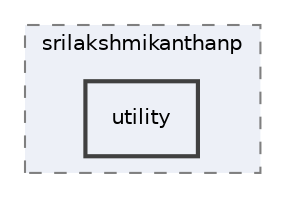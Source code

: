digraph "D:/source/srilakshmikanthanp/libfiglet/src/srilakshmikanthanp/utility"
{
 // LATEX_PDF_SIZE
  edge [fontname="Helvetica",fontsize="10",labelfontname="Helvetica",labelfontsize="10"];
  node [fontname="Helvetica",fontsize="10",shape=record];
  compound=true
  subgraph clusterdir_93f0c05ce9d266791f30f3a707625e27 {
    graph [ bgcolor="#edf0f7", pencolor="grey50", style="filled,dashed,", label="srilakshmikanthanp", fontname="Helvetica", fontsize="10", URL="dir_93f0c05ce9d266791f30f3a707625e27.html"]
  dir_6e33c9fd847494bfdb2e93fd27cfbc2d [shape=box, label="utility", style="filled,bold,", fillcolor="#edf0f7", color="grey25", URL="dir_6e33c9fd847494bfdb2e93fd27cfbc2d.html"];
  }
}
